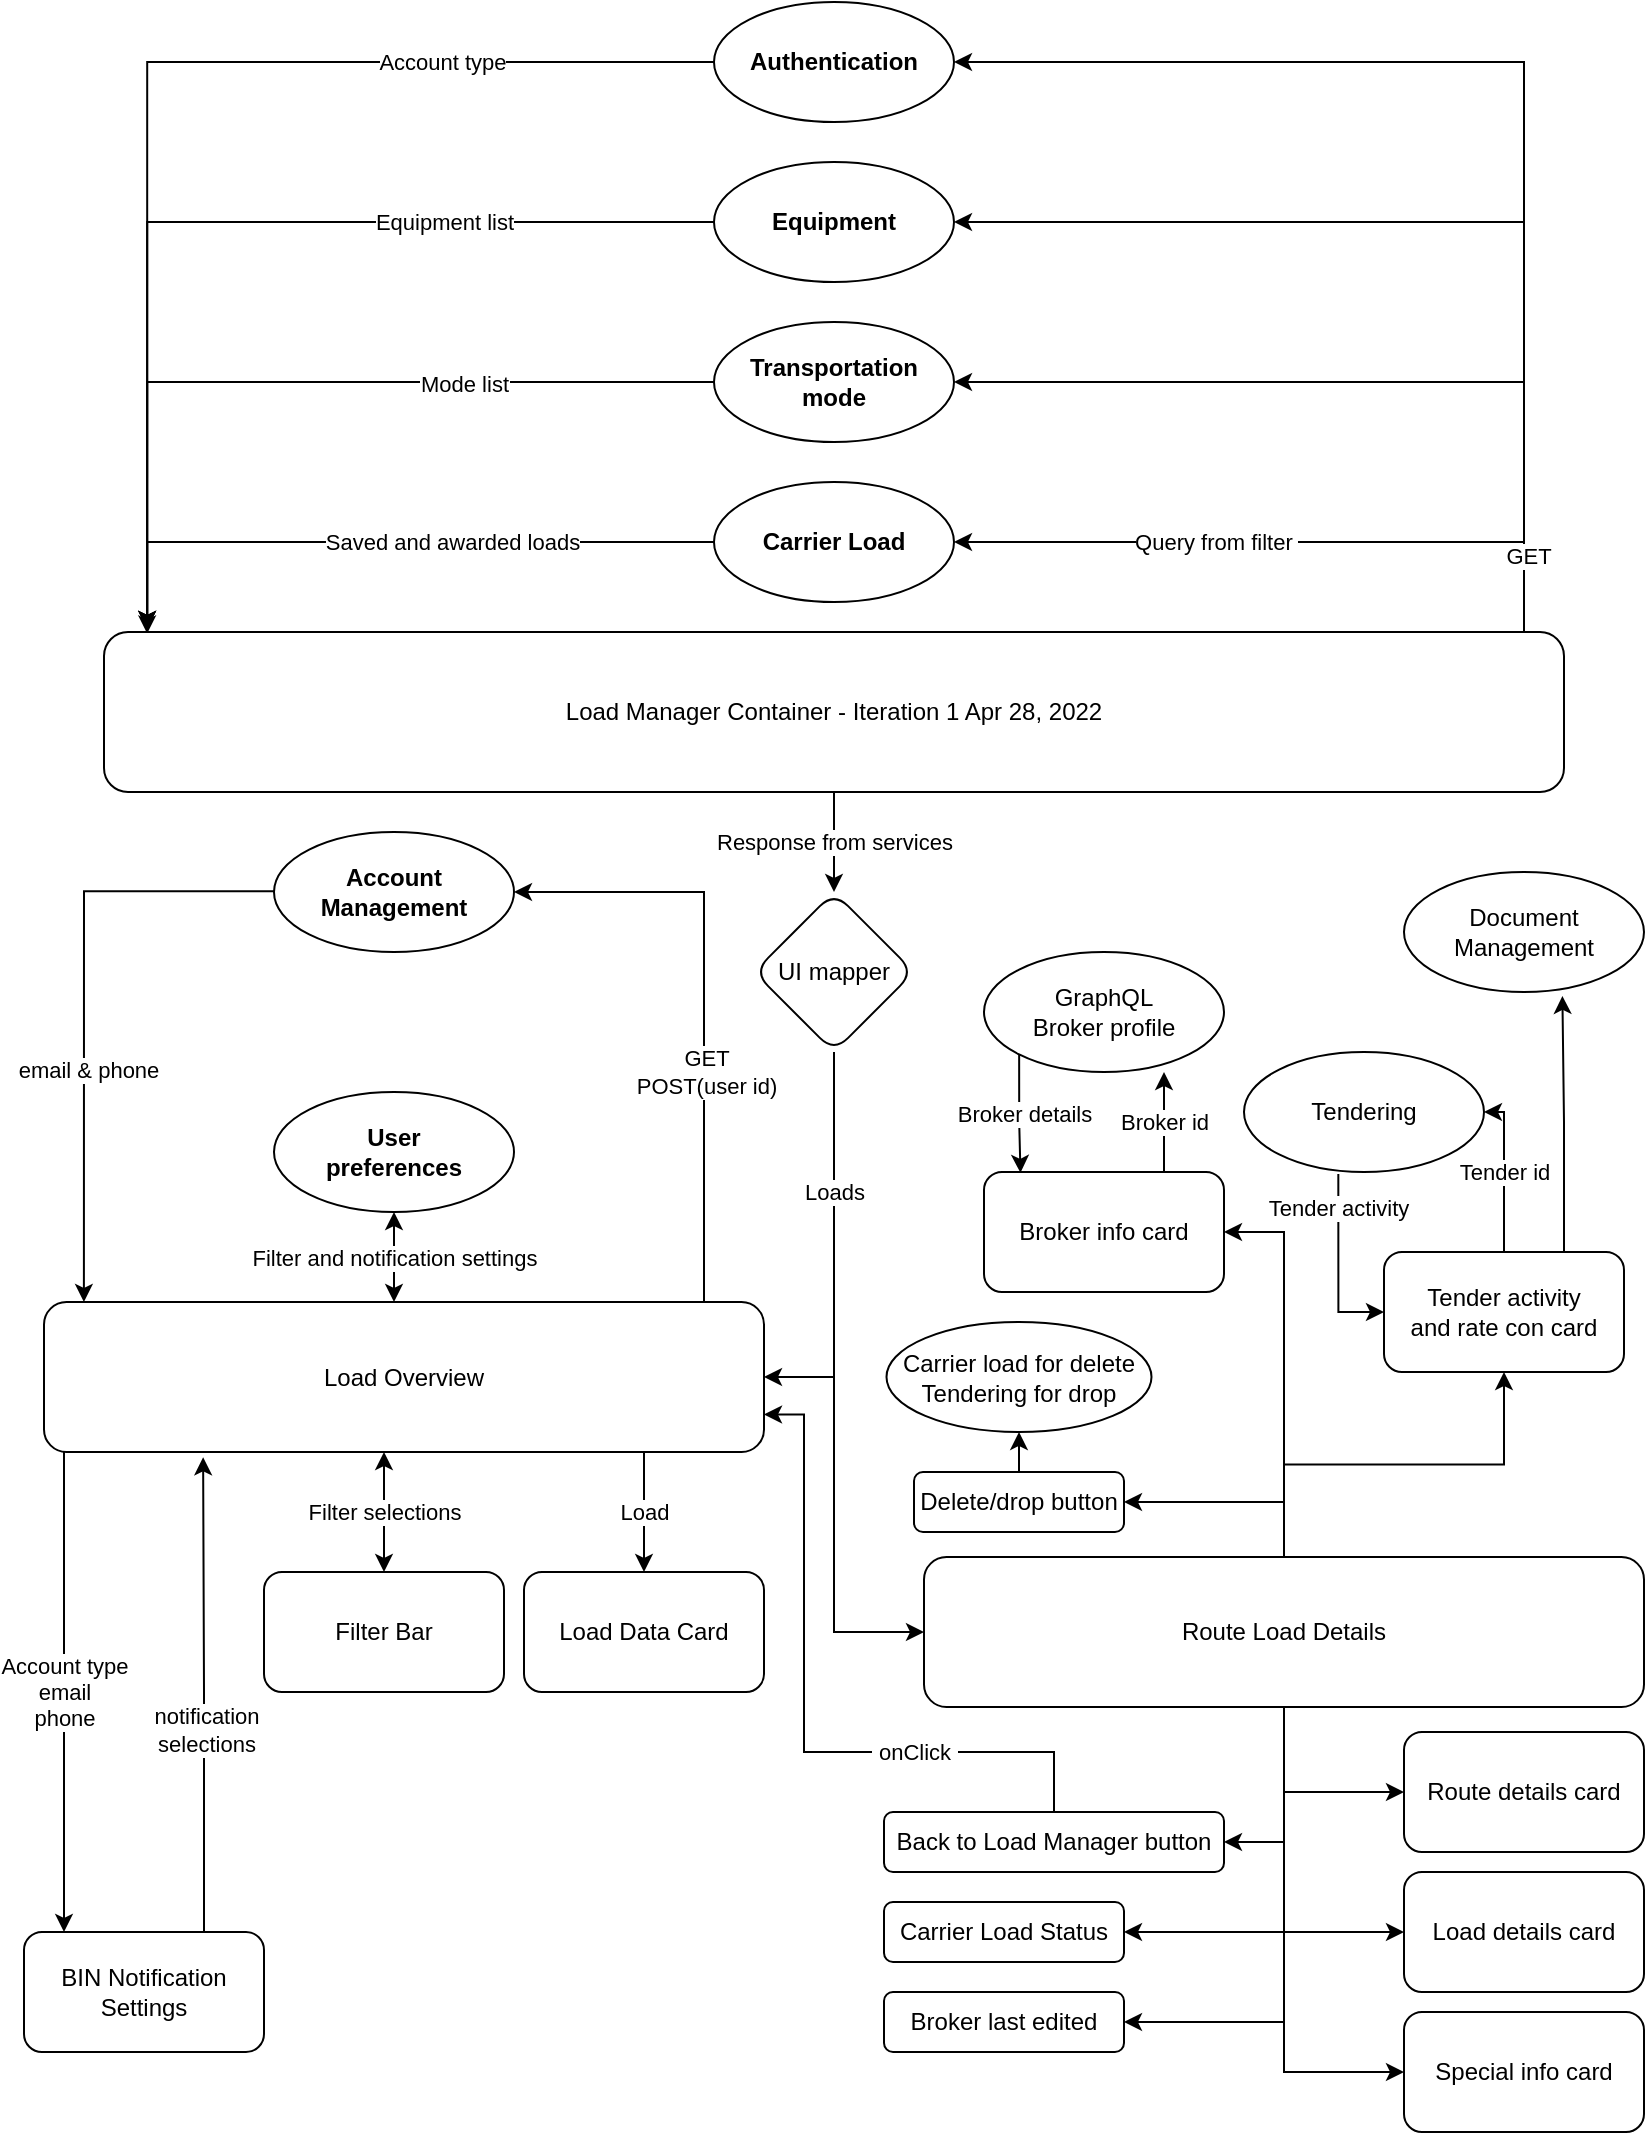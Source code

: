 <mxfile version="17.4.6" type="github">
  <diagram id="Wk8CYTFuplVzRF4KS6Ps" name="Page-1">
    <mxGraphModel dx="850" dy="2353" grid="1" gridSize="10" guides="1" tooltips="1" connect="1" arrows="1" fold="1" page="1" pageScale="1" pageWidth="850" pageHeight="1100" math="0" shadow="0">
      <root>
        <mxCell id="0" />
        <mxCell id="1" parent="0" />
        <mxCell id="cnExMDElmopR4B2y_THm-6" value="" style="edgeStyle=orthogonalEdgeStyle;rounded=0;orthogonalLoop=1;jettySize=auto;html=1;" edge="1" parent="1" target="cnExMDElmopR4B2y_THm-5">
          <mxGeometry relative="1" as="geometry">
            <mxPoint x="770" y="-760" as="sourcePoint" />
            <Array as="points">
              <mxPoint x="770" y="-1045" />
            </Array>
          </mxGeometry>
        </mxCell>
        <mxCell id="cnExMDElmopR4B2y_THm-9" value="" style="edgeStyle=orthogonalEdgeStyle;rounded=0;orthogonalLoop=1;jettySize=auto;html=1;" edge="1" parent="1" target="cnExMDElmopR4B2y_THm-8">
          <mxGeometry relative="1" as="geometry">
            <mxPoint x="770" y="-760" as="sourcePoint" />
            <Array as="points">
              <mxPoint x="770" y="-965" />
            </Array>
          </mxGeometry>
        </mxCell>
        <mxCell id="cnExMDElmopR4B2y_THm-11" value="" style="edgeStyle=orthogonalEdgeStyle;rounded=0;orthogonalLoop=1;jettySize=auto;html=1;" edge="1" parent="1" target="cnExMDElmopR4B2y_THm-10">
          <mxGeometry relative="1" as="geometry">
            <mxPoint x="770" y="-760" as="sourcePoint" />
            <Array as="points">
              <mxPoint x="770" y="-885" />
            </Array>
          </mxGeometry>
        </mxCell>
        <mxCell id="cnExMDElmopR4B2y_THm-13" value="Query from filter&amp;nbsp;" style="edgeStyle=orthogonalEdgeStyle;rounded=0;orthogonalLoop=1;jettySize=auto;html=1;" edge="1" parent="1" target="cnExMDElmopR4B2y_THm-12">
          <mxGeometry x="0.205" relative="1" as="geometry">
            <mxPoint x="770" y="-760" as="sourcePoint" />
            <Array as="points">
              <mxPoint x="770" y="-805" />
            </Array>
            <mxPoint as="offset" />
          </mxGeometry>
        </mxCell>
        <mxCell id="cnExMDElmopR4B2y_THm-24" value="GET" style="edgeLabel;html=1;align=center;verticalAlign=middle;resizable=0;points=[];" vertex="1" connectable="0" parent="cnExMDElmopR4B2y_THm-13">
          <mxGeometry x="-0.769" y="-2" relative="1" as="geometry">
            <mxPoint as="offset" />
          </mxGeometry>
        </mxCell>
        <mxCell id="cnExMDElmopR4B2y_THm-19" value="Account type" style="edgeStyle=orthogonalEdgeStyle;rounded=0;orthogonalLoop=1;jettySize=auto;html=1;exitX=0;exitY=0.5;exitDx=0;exitDy=0;entryX=0.054;entryY=-0.002;entryDx=0;entryDy=0;entryPerimeter=0;" edge="1" parent="1" source="cnExMDElmopR4B2y_THm-5">
          <mxGeometry x="-0.518" relative="1" as="geometry">
            <mxPoint x="81.58" y="-761.57" as="targetPoint" />
            <Array as="points">
              <mxPoint x="82" y="-1045" />
            </Array>
            <mxPoint as="offset" />
          </mxGeometry>
        </mxCell>
        <mxCell id="cnExMDElmopR4B2y_THm-5" value="Authentication" style="ellipse;whiteSpace=wrap;html=1;fontStyle=1;startSize=23;" vertex="1" parent="1">
          <mxGeometry x="365" y="-1075" width="120" height="60" as="geometry" />
        </mxCell>
        <mxCell id="cnExMDElmopR4B2y_THm-20" value="Equipment list" style="edgeStyle=orthogonalEdgeStyle;rounded=0;orthogonalLoop=1;jettySize=auto;html=1;entryX=0.054;entryY=-0.002;entryDx=0;entryDy=0;entryPerimeter=0;" edge="1" parent="1" source="cnExMDElmopR4B2y_THm-8">
          <mxGeometry x="-0.444" relative="1" as="geometry">
            <mxPoint x="81.58" y="-761.57" as="targetPoint" />
            <Array as="points">
              <mxPoint x="82" y="-965" />
            </Array>
            <mxPoint as="offset" />
          </mxGeometry>
        </mxCell>
        <mxCell id="cnExMDElmopR4B2y_THm-8" value="Equipment" style="ellipse;whiteSpace=wrap;html=1;fontStyle=1;startSize=23;" vertex="1" parent="1">
          <mxGeometry x="365" y="-995" width="120" height="60" as="geometry" />
        </mxCell>
        <mxCell id="cnExMDElmopR4B2y_THm-21" style="edgeStyle=orthogonalEdgeStyle;rounded=0;orthogonalLoop=1;jettySize=auto;html=1;exitX=0;exitY=0.5;exitDx=0;exitDy=0;entryX=0.054;entryY=-0.002;entryDx=0;entryDy=0;entryPerimeter=0;" edge="1" parent="1" source="cnExMDElmopR4B2y_THm-10">
          <mxGeometry relative="1" as="geometry">
            <mxPoint x="81.58" y="-761.57" as="targetPoint" />
            <Array as="points">
              <mxPoint x="82" y="-885" />
            </Array>
          </mxGeometry>
        </mxCell>
        <mxCell id="cnExMDElmopR4B2y_THm-23" value="Mode list" style="edgeLabel;html=1;align=center;verticalAlign=middle;resizable=0;points=[];" vertex="1" connectable="0" parent="cnExMDElmopR4B2y_THm-21">
          <mxGeometry x="-0.384" y="1" relative="1" as="geometry">
            <mxPoint as="offset" />
          </mxGeometry>
        </mxCell>
        <mxCell id="cnExMDElmopR4B2y_THm-10" value="Transportation mode" style="ellipse;whiteSpace=wrap;html=1;fontStyle=1;startSize=23;" vertex="1" parent="1">
          <mxGeometry x="365" y="-915" width="120" height="60" as="geometry" />
        </mxCell>
        <mxCell id="cnExMDElmopR4B2y_THm-22" value="Saved and awarded loads" style="edgeStyle=orthogonalEdgeStyle;rounded=0;orthogonalLoop=1;jettySize=auto;html=1;entryX=0.054;entryY=0.001;entryDx=0;entryDy=0;entryPerimeter=0;" edge="1" parent="1" source="cnExMDElmopR4B2y_THm-12">
          <mxGeometry x="-0.203" relative="1" as="geometry">
            <mxPoint x="81.58" y="-759.215" as="targetPoint" />
            <Array as="points">
              <mxPoint x="82" y="-805" />
            </Array>
            <mxPoint as="offset" />
          </mxGeometry>
        </mxCell>
        <mxCell id="cnExMDElmopR4B2y_THm-12" value="Carrier Load" style="ellipse;whiteSpace=wrap;html=1;fontStyle=1;startSize=23;" vertex="1" parent="1">
          <mxGeometry x="365" y="-835" width="120" height="60" as="geometry" />
        </mxCell>
        <mxCell id="cnExMDElmopR4B2y_THm-64" value="Response from services" style="edgeStyle=orthogonalEdgeStyle;rounded=0;orthogonalLoop=1;jettySize=auto;html=1;" edge="1" parent="1" source="cnExMDElmopR4B2y_THm-48" target="cnExMDElmopR4B2y_THm-63">
          <mxGeometry relative="1" as="geometry" />
        </mxCell>
        <mxCell id="cnExMDElmopR4B2y_THm-48" value="Load Manager Container - Iteration 1 Apr 28, 2022" style="rounded=1;whiteSpace=wrap;html=1;" vertex="1" parent="1">
          <mxGeometry x="60" y="-760" width="730" height="80" as="geometry" />
        </mxCell>
        <mxCell id="cnExMDElmopR4B2y_THm-49" value="Account&lt;br&gt;Management" style="ellipse;whiteSpace=wrap;html=1;fontStyle=1;startSize=23;" vertex="1" parent="1">
          <mxGeometry x="145" y="-660" width="120" height="60" as="geometry" />
        </mxCell>
        <mxCell id="cnExMDElmopR4B2y_THm-50" value="" style="edgeStyle=orthogonalEdgeStyle;rounded=0;orthogonalLoop=1;jettySize=auto;html=1;" edge="1" parent="1" target="cnExMDElmopR4B2y_THm-49">
          <mxGeometry relative="1" as="geometry">
            <mxPoint x="360" y="-425" as="sourcePoint" />
            <Array as="points">
              <mxPoint x="360" y="-630" />
            </Array>
          </mxGeometry>
        </mxCell>
        <mxCell id="cnExMDElmopR4B2y_THm-51" value="GET&lt;br&gt;POST(user id)" style="edgeLabel;html=1;align=center;verticalAlign=middle;resizable=0;points=[];" vertex="1" connectable="0" parent="cnExMDElmopR4B2y_THm-50">
          <mxGeometry x="-0.185" y="-1" relative="1" as="geometry">
            <mxPoint y="7" as="offset" />
          </mxGeometry>
        </mxCell>
        <mxCell id="cnExMDElmopR4B2y_THm-52" value="User&lt;br&gt;preferences" style="ellipse;whiteSpace=wrap;html=1;fontStyle=1;startSize=23;" vertex="1" parent="1">
          <mxGeometry x="145" y="-530" width="120" height="60" as="geometry" />
        </mxCell>
        <mxCell id="cnExMDElmopR4B2y_THm-53" value="Filter and notification settings" style="endArrow=classic;startArrow=classic;html=1;rounded=0;entryX=0.5;entryY=1;entryDx=0;entryDy=0;exitX=0.5;exitY=0;exitDx=0;exitDy=0;" edge="1" parent="1" target="cnExMDElmopR4B2y_THm-52">
          <mxGeometry width="50" height="50" relative="1" as="geometry">
            <mxPoint x="205" y="-425" as="sourcePoint" />
            <mxPoint x="490" y="160" as="targetPoint" />
          </mxGeometry>
        </mxCell>
        <mxCell id="cnExMDElmopR4B2y_THm-54" style="edgeStyle=orthogonalEdgeStyle;rounded=0;orthogonalLoop=1;jettySize=auto;html=1;exitX=0;exitY=0.5;exitDx=0;exitDy=0;entryX=0.057;entryY=0.001;entryDx=0;entryDy=0;entryPerimeter=0;" edge="1" parent="1">
          <mxGeometry relative="1" as="geometry">
            <mxPoint x="145" y="-630.37" as="sourcePoint" />
            <mxPoint x="49.95" y="-425" as="targetPoint" />
            <Array as="points">
              <mxPoint x="50" y="-630.37" />
            </Array>
          </mxGeometry>
        </mxCell>
        <mxCell id="cnExMDElmopR4B2y_THm-55" value="email &amp;amp; phone" style="edgeLabel;html=1;align=center;verticalAlign=middle;resizable=0;points=[];" vertex="1" connectable="0" parent="cnExMDElmopR4B2y_THm-54">
          <mxGeometry x="0.016" y="2" relative="1" as="geometry">
            <mxPoint y="32" as="offset" />
          </mxGeometry>
        </mxCell>
        <mxCell id="cnExMDElmopR4B2y_THm-56" value="Load" style="edgeStyle=orthogonalEdgeStyle;rounded=0;orthogonalLoop=1;jettySize=auto;html=1;" edge="1" parent="1" source="cnExMDElmopR4B2y_THm-58" target="cnExMDElmopR4B2y_THm-59">
          <mxGeometry relative="1" as="geometry">
            <Array as="points">
              <mxPoint x="330" y="-320" />
              <mxPoint x="330" y="-320" />
            </Array>
          </mxGeometry>
        </mxCell>
        <mxCell id="cnExMDElmopR4B2y_THm-58" value="Load Overview" style="rounded=1;whiteSpace=wrap;html=1;" vertex="1" parent="1">
          <mxGeometry x="30" y="-425" width="360" height="75" as="geometry" />
        </mxCell>
        <mxCell id="cnExMDElmopR4B2y_THm-59" value="Load Data Card" style="whiteSpace=wrap;html=1;rounded=1;" vertex="1" parent="1">
          <mxGeometry x="270" y="-290" width="120" height="60" as="geometry" />
        </mxCell>
        <mxCell id="cnExMDElmopR4B2y_THm-60" value="Filter Bar" style="whiteSpace=wrap;html=1;rounded=1;" vertex="1" parent="1">
          <mxGeometry x="140" y="-290" width="120" height="60" as="geometry" />
        </mxCell>
        <mxCell id="cnExMDElmopR4B2y_THm-68" style="edgeStyle=orthogonalEdgeStyle;rounded=0;orthogonalLoop=1;jettySize=auto;html=1;exitX=0.75;exitY=0;exitDx=0;exitDy=0;entryX=0.221;entryY=1.035;entryDx=0;entryDy=0;entryPerimeter=0;" edge="1" parent="1" source="cnExMDElmopR4B2y_THm-61" target="cnExMDElmopR4B2y_THm-58">
          <mxGeometry relative="1" as="geometry" />
        </mxCell>
        <mxCell id="cnExMDElmopR4B2y_THm-69" value="notification&lt;br&gt;selections" style="edgeLabel;html=1;align=center;verticalAlign=middle;resizable=0;points=[];" vertex="1" connectable="0" parent="cnExMDElmopR4B2y_THm-68">
          <mxGeometry x="-0.154" y="-1" relative="1" as="geometry">
            <mxPoint y="-1" as="offset" />
          </mxGeometry>
        </mxCell>
        <mxCell id="cnExMDElmopR4B2y_THm-61" value="BIN Notification Settings" style="whiteSpace=wrap;html=1;rounded=1;" vertex="1" parent="1">
          <mxGeometry x="20" y="-110" width="120" height="60" as="geometry" />
        </mxCell>
        <mxCell id="cnExMDElmopR4B2y_THm-62" value="Account type&lt;br&gt;email&lt;br&gt;phone" style="edgeStyle=orthogonalEdgeStyle;rounded=0;orthogonalLoop=1;jettySize=auto;html=1;" edge="1" parent="1" source="cnExMDElmopR4B2y_THm-58" target="cnExMDElmopR4B2y_THm-61">
          <mxGeometry relative="1" as="geometry">
            <Array as="points">
              <mxPoint x="40" y="-230" />
              <mxPoint x="40" y="-230" />
            </Array>
          </mxGeometry>
        </mxCell>
        <mxCell id="cnExMDElmopR4B2y_THm-72" value="" style="edgeStyle=orthogonalEdgeStyle;rounded=0;orthogonalLoop=1;jettySize=auto;html=1;" edge="1" parent="1" source="cnExMDElmopR4B2y_THm-63" target="cnExMDElmopR4B2y_THm-71">
          <mxGeometry relative="1" as="geometry">
            <Array as="points">
              <mxPoint x="425" y="-260" />
            </Array>
          </mxGeometry>
        </mxCell>
        <mxCell id="cnExMDElmopR4B2y_THm-63" value="UI mapper" style="rhombus;whiteSpace=wrap;html=1;rounded=1;" vertex="1" parent="1">
          <mxGeometry x="385" y="-630" width="80" height="80" as="geometry" />
        </mxCell>
        <mxCell id="cnExMDElmopR4B2y_THm-67" value="" style="endArrow=classic;startArrow=classic;html=1;rounded=0;exitX=0.5;exitY=0;exitDx=0;exitDy=0;" edge="1" parent="1" source="cnExMDElmopR4B2y_THm-60">
          <mxGeometry width="50" height="50" relative="1" as="geometry">
            <mxPoint x="440" y="-300" as="sourcePoint" />
            <mxPoint x="200" y="-350" as="targetPoint" />
          </mxGeometry>
        </mxCell>
        <mxCell id="cnExMDElmopR4B2y_THm-70" value="Filter selections" style="edgeLabel;html=1;align=center;verticalAlign=middle;resizable=0;points=[];" vertex="1" connectable="0" parent="cnExMDElmopR4B2y_THm-67">
          <mxGeometry x="-0.153" y="-1" relative="1" as="geometry">
            <mxPoint x="-1" y="-5" as="offset" />
          </mxGeometry>
        </mxCell>
        <mxCell id="cnExMDElmopR4B2y_THm-80" value="" style="edgeStyle=orthogonalEdgeStyle;rounded=0;orthogonalLoop=1;jettySize=auto;html=1;" edge="1" parent="1" source="cnExMDElmopR4B2y_THm-71" target="cnExMDElmopR4B2y_THm-79">
          <mxGeometry relative="1" as="geometry">
            <Array as="points">
              <mxPoint x="650" y="-155" />
            </Array>
          </mxGeometry>
        </mxCell>
        <mxCell id="cnExMDElmopR4B2y_THm-86" value="" style="edgeStyle=orthogonalEdgeStyle;rounded=0;orthogonalLoop=1;jettySize=auto;html=1;" edge="1" parent="1" source="cnExMDElmopR4B2y_THm-71" target="cnExMDElmopR4B2y_THm-85">
          <mxGeometry relative="1" as="geometry">
            <Array as="points">
              <mxPoint x="650" y="-110" />
            </Array>
          </mxGeometry>
        </mxCell>
        <mxCell id="cnExMDElmopR4B2y_THm-88" value="" style="edgeStyle=orthogonalEdgeStyle;rounded=0;orthogonalLoop=1;jettySize=auto;html=1;" edge="1" parent="1" source="cnExMDElmopR4B2y_THm-71" target="cnExMDElmopR4B2y_THm-87">
          <mxGeometry relative="1" as="geometry">
            <Array as="points">
              <mxPoint x="650" y="-40" />
            </Array>
          </mxGeometry>
        </mxCell>
        <mxCell id="cnExMDElmopR4B2y_THm-92" value="" style="edgeStyle=orthogonalEdgeStyle;rounded=0;orthogonalLoop=1;jettySize=auto;html=1;" edge="1" parent="1" source="cnExMDElmopR4B2y_THm-71" target="cnExMDElmopR4B2y_THm-91">
          <mxGeometry relative="1" as="geometry">
            <Array as="points">
              <mxPoint x="650" y="-110" />
            </Array>
          </mxGeometry>
        </mxCell>
        <mxCell id="cnExMDElmopR4B2y_THm-94" value="" style="edgeStyle=orthogonalEdgeStyle;rounded=0;orthogonalLoop=1;jettySize=auto;html=1;" edge="1" parent="1" source="cnExMDElmopR4B2y_THm-71" target="cnExMDElmopR4B2y_THm-93">
          <mxGeometry relative="1" as="geometry">
            <Array as="points">
              <mxPoint x="650" y="-65" />
            </Array>
          </mxGeometry>
        </mxCell>
        <mxCell id="cnExMDElmopR4B2y_THm-96" value="" style="edgeStyle=orthogonalEdgeStyle;rounded=0;orthogonalLoop=1;jettySize=auto;html=1;" edge="1" parent="1" source="cnExMDElmopR4B2y_THm-71" target="cnExMDElmopR4B2y_THm-95">
          <mxGeometry relative="1" as="geometry">
            <Array as="points">
              <mxPoint x="650" y="-180" />
            </Array>
          </mxGeometry>
        </mxCell>
        <mxCell id="cnExMDElmopR4B2y_THm-100" value="" style="edgeStyle=orthogonalEdgeStyle;rounded=0;orthogonalLoop=1;jettySize=auto;html=1;" edge="1" parent="1" source="cnExMDElmopR4B2y_THm-71" target="cnExMDElmopR4B2y_THm-99">
          <mxGeometry relative="1" as="geometry">
            <Array as="points">
              <mxPoint x="650" y="-325" />
            </Array>
          </mxGeometry>
        </mxCell>
        <mxCell id="cnExMDElmopR4B2y_THm-106" value="" style="edgeStyle=orthogonalEdgeStyle;rounded=0;orthogonalLoop=1;jettySize=auto;html=1;" edge="1" parent="1" source="cnExMDElmopR4B2y_THm-71" target="cnExMDElmopR4B2y_THm-105">
          <mxGeometry relative="1" as="geometry">
            <Array as="points">
              <mxPoint x="650" y="-460" />
            </Array>
          </mxGeometry>
        </mxCell>
        <mxCell id="cnExMDElmopR4B2y_THm-114" value="" style="edgeStyle=orthogonalEdgeStyle;rounded=0;orthogonalLoop=1;jettySize=auto;html=1;" edge="1" parent="1" source="cnExMDElmopR4B2y_THm-71" target="cnExMDElmopR4B2y_THm-113">
          <mxGeometry relative="1" as="geometry" />
        </mxCell>
        <mxCell id="cnExMDElmopR4B2y_THm-71" value="Route Load Details" style="whiteSpace=wrap;html=1;rounded=1;" vertex="1" parent="1">
          <mxGeometry x="470" y="-297.5" width="360" height="75" as="geometry" />
        </mxCell>
        <mxCell id="cnExMDElmopR4B2y_THm-66" value="Loads" style="edgeStyle=orthogonalEdgeStyle;rounded=0;orthogonalLoop=1;jettySize=auto;html=1;exitX=0.5;exitY=1;exitDx=0;exitDy=0;entryX=1;entryY=0.5;entryDx=0;entryDy=0;" edge="1" parent="1" source="cnExMDElmopR4B2y_THm-63" target="cnExMDElmopR4B2y_THm-58">
          <mxGeometry x="-0.291" relative="1" as="geometry">
            <mxPoint as="offset" />
          </mxGeometry>
        </mxCell>
        <mxCell id="cnExMDElmopR4B2y_THm-97" style="edgeStyle=orthogonalEdgeStyle;rounded=0;orthogonalLoop=1;jettySize=auto;html=1;exitX=0.5;exitY=0;exitDx=0;exitDy=0;entryX=1;entryY=0.75;entryDx=0;entryDy=0;" edge="1" parent="1" source="cnExMDElmopR4B2y_THm-79" target="cnExMDElmopR4B2y_THm-58">
          <mxGeometry relative="1" as="geometry">
            <Array as="points">
              <mxPoint x="535" y="-200" />
              <mxPoint x="410" y="-200" />
              <mxPoint x="410" y="-369" />
            </Array>
          </mxGeometry>
        </mxCell>
        <mxCell id="cnExMDElmopR4B2y_THm-98" value="&amp;nbsp;onClick&amp;nbsp;" style="edgeLabel;html=1;align=center;verticalAlign=middle;resizable=0;points=[];" vertex="1" connectable="0" parent="cnExMDElmopR4B2y_THm-97">
          <mxGeometry x="-0.425" y="1" relative="1" as="geometry">
            <mxPoint x="-1" y="-1" as="offset" />
          </mxGeometry>
        </mxCell>
        <mxCell id="cnExMDElmopR4B2y_THm-79" value="Back to Load Manager button" style="whiteSpace=wrap;html=1;rounded=1;" vertex="1" parent="1">
          <mxGeometry x="450" y="-170" width="170" height="30" as="geometry" />
        </mxCell>
        <mxCell id="cnExMDElmopR4B2y_THm-85" value="Load details card" style="whiteSpace=wrap;html=1;rounded=1;" vertex="1" parent="1">
          <mxGeometry x="710" y="-140" width="120" height="60" as="geometry" />
        </mxCell>
        <mxCell id="cnExMDElmopR4B2y_THm-87" value="Special info card" style="whiteSpace=wrap;html=1;rounded=1;" vertex="1" parent="1">
          <mxGeometry x="710" y="-70" width="120" height="60" as="geometry" />
        </mxCell>
        <mxCell id="cnExMDElmopR4B2y_THm-91" value="Carrier Load Status" style="whiteSpace=wrap;html=1;rounded=1;" vertex="1" parent="1">
          <mxGeometry x="450" y="-125" width="120" height="30" as="geometry" />
        </mxCell>
        <mxCell id="cnExMDElmopR4B2y_THm-93" value="Broker last edited" style="whiteSpace=wrap;html=1;rounded=1;" vertex="1" parent="1">
          <mxGeometry x="450" y="-80" width="120" height="30" as="geometry" />
        </mxCell>
        <mxCell id="cnExMDElmopR4B2y_THm-95" value="Route details card" style="whiteSpace=wrap;html=1;rounded=1;" vertex="1" parent="1">
          <mxGeometry x="710" y="-210" width="120" height="60" as="geometry" />
        </mxCell>
        <mxCell id="cnExMDElmopR4B2y_THm-102" value="" style="edgeStyle=orthogonalEdgeStyle;rounded=0;orthogonalLoop=1;jettySize=auto;html=1;" edge="1" parent="1" source="cnExMDElmopR4B2y_THm-99" target="cnExMDElmopR4B2y_THm-101">
          <mxGeometry relative="1" as="geometry" />
        </mxCell>
        <mxCell id="cnExMDElmopR4B2y_THm-99" value="Delete/drop button" style="whiteSpace=wrap;html=1;rounded=1;" vertex="1" parent="1">
          <mxGeometry x="465" y="-340" width="105" height="30" as="geometry" />
        </mxCell>
        <mxCell id="cnExMDElmopR4B2y_THm-101" value="Carrier load for delete&lt;br&gt;Tendering for drop" style="ellipse;whiteSpace=wrap;html=1;rounded=1;" vertex="1" parent="1">
          <mxGeometry x="451.25" y="-415" width="132.5" height="55" as="geometry" />
        </mxCell>
        <mxCell id="cnExMDElmopR4B2y_THm-110" value="Broker id" style="edgeStyle=orthogonalEdgeStyle;rounded=0;orthogonalLoop=1;jettySize=auto;html=1;exitX=0.75;exitY=0;exitDx=0;exitDy=0;entryX=0.75;entryY=1;entryDx=0;entryDy=0;entryPerimeter=0;" edge="1" parent="1" source="cnExMDElmopR4B2y_THm-105" target="cnExMDElmopR4B2y_THm-107">
          <mxGeometry relative="1" as="geometry" />
        </mxCell>
        <mxCell id="cnExMDElmopR4B2y_THm-105" value="Broker info card" style="whiteSpace=wrap;html=1;rounded=1;" vertex="1" parent="1">
          <mxGeometry x="500" y="-490" width="120" height="60" as="geometry" />
        </mxCell>
        <mxCell id="cnExMDElmopR4B2y_THm-111" style="edgeStyle=orthogonalEdgeStyle;rounded=0;orthogonalLoop=1;jettySize=auto;html=1;exitX=0;exitY=1;exitDx=0;exitDy=0;entryX=0.152;entryY=0.007;entryDx=0;entryDy=0;entryPerimeter=0;" edge="1" parent="1" source="cnExMDElmopR4B2y_THm-107" target="cnExMDElmopR4B2y_THm-105">
          <mxGeometry relative="1" as="geometry" />
        </mxCell>
        <mxCell id="cnExMDElmopR4B2y_THm-112" value="Broker details" style="edgeLabel;html=1;align=center;verticalAlign=middle;resizable=0;points=[];" vertex="1" connectable="0" parent="cnExMDElmopR4B2y_THm-111">
          <mxGeometry x="0.009" y="2" relative="1" as="geometry">
            <mxPoint as="offset" />
          </mxGeometry>
        </mxCell>
        <mxCell id="cnExMDElmopR4B2y_THm-107" value="GraphQL&lt;br&gt;Broker profile" style="ellipse;whiteSpace=wrap;html=1;rounded=1;" vertex="1" parent="1">
          <mxGeometry x="500" y="-600" width="120" height="60" as="geometry" />
        </mxCell>
        <mxCell id="cnExMDElmopR4B2y_THm-117" value="Tender id" style="edgeStyle=orthogonalEdgeStyle;rounded=0;orthogonalLoop=1;jettySize=auto;html=1;" edge="1" parent="1" source="cnExMDElmopR4B2y_THm-113" target="cnExMDElmopR4B2y_THm-116">
          <mxGeometry relative="1" as="geometry">
            <Array as="points">
              <mxPoint x="760" y="-520" />
            </Array>
          </mxGeometry>
        </mxCell>
        <mxCell id="cnExMDElmopR4B2y_THm-122" style="edgeStyle=orthogonalEdgeStyle;rounded=0;orthogonalLoop=1;jettySize=auto;html=1;exitX=0.75;exitY=0;exitDx=0;exitDy=0;entryX=0.66;entryY=1.033;entryDx=0;entryDy=0;entryPerimeter=0;" edge="1" parent="1" source="cnExMDElmopR4B2y_THm-113" target="cnExMDElmopR4B2y_THm-118">
          <mxGeometry relative="1" as="geometry" />
        </mxCell>
        <mxCell id="cnExMDElmopR4B2y_THm-113" value="Tender activity&lt;br&gt;and rate con card" style="whiteSpace=wrap;html=1;rounded=1;" vertex="1" parent="1">
          <mxGeometry x="700" y="-450" width="120" height="60" as="geometry" />
        </mxCell>
        <mxCell id="cnExMDElmopR4B2y_THm-120" style="edgeStyle=orthogonalEdgeStyle;rounded=0;orthogonalLoop=1;jettySize=auto;html=1;entryX=0;entryY=0.5;entryDx=0;entryDy=0;exitX=0.393;exitY=1.017;exitDx=0;exitDy=0;exitPerimeter=0;" edge="1" parent="1" source="cnExMDElmopR4B2y_THm-116" target="cnExMDElmopR4B2y_THm-113">
          <mxGeometry relative="1" as="geometry" />
        </mxCell>
        <mxCell id="cnExMDElmopR4B2y_THm-121" value="Tender activity" style="edgeLabel;html=1;align=center;verticalAlign=middle;resizable=0;points=[];" vertex="1" connectable="0" parent="cnExMDElmopR4B2y_THm-120">
          <mxGeometry x="-0.63" relative="1" as="geometry">
            <mxPoint as="offset" />
          </mxGeometry>
        </mxCell>
        <mxCell id="cnExMDElmopR4B2y_THm-116" value="Tendering" style="ellipse;whiteSpace=wrap;html=1;rounded=1;" vertex="1" parent="1">
          <mxGeometry x="630" y="-550" width="120" height="60" as="geometry" />
        </mxCell>
        <mxCell id="cnExMDElmopR4B2y_THm-118" value="Document&lt;br&gt;Management" style="ellipse;whiteSpace=wrap;html=1;rounded=1;" vertex="1" parent="1">
          <mxGeometry x="710" y="-640" width="120" height="60" as="geometry" />
        </mxCell>
      </root>
    </mxGraphModel>
  </diagram>
</mxfile>
